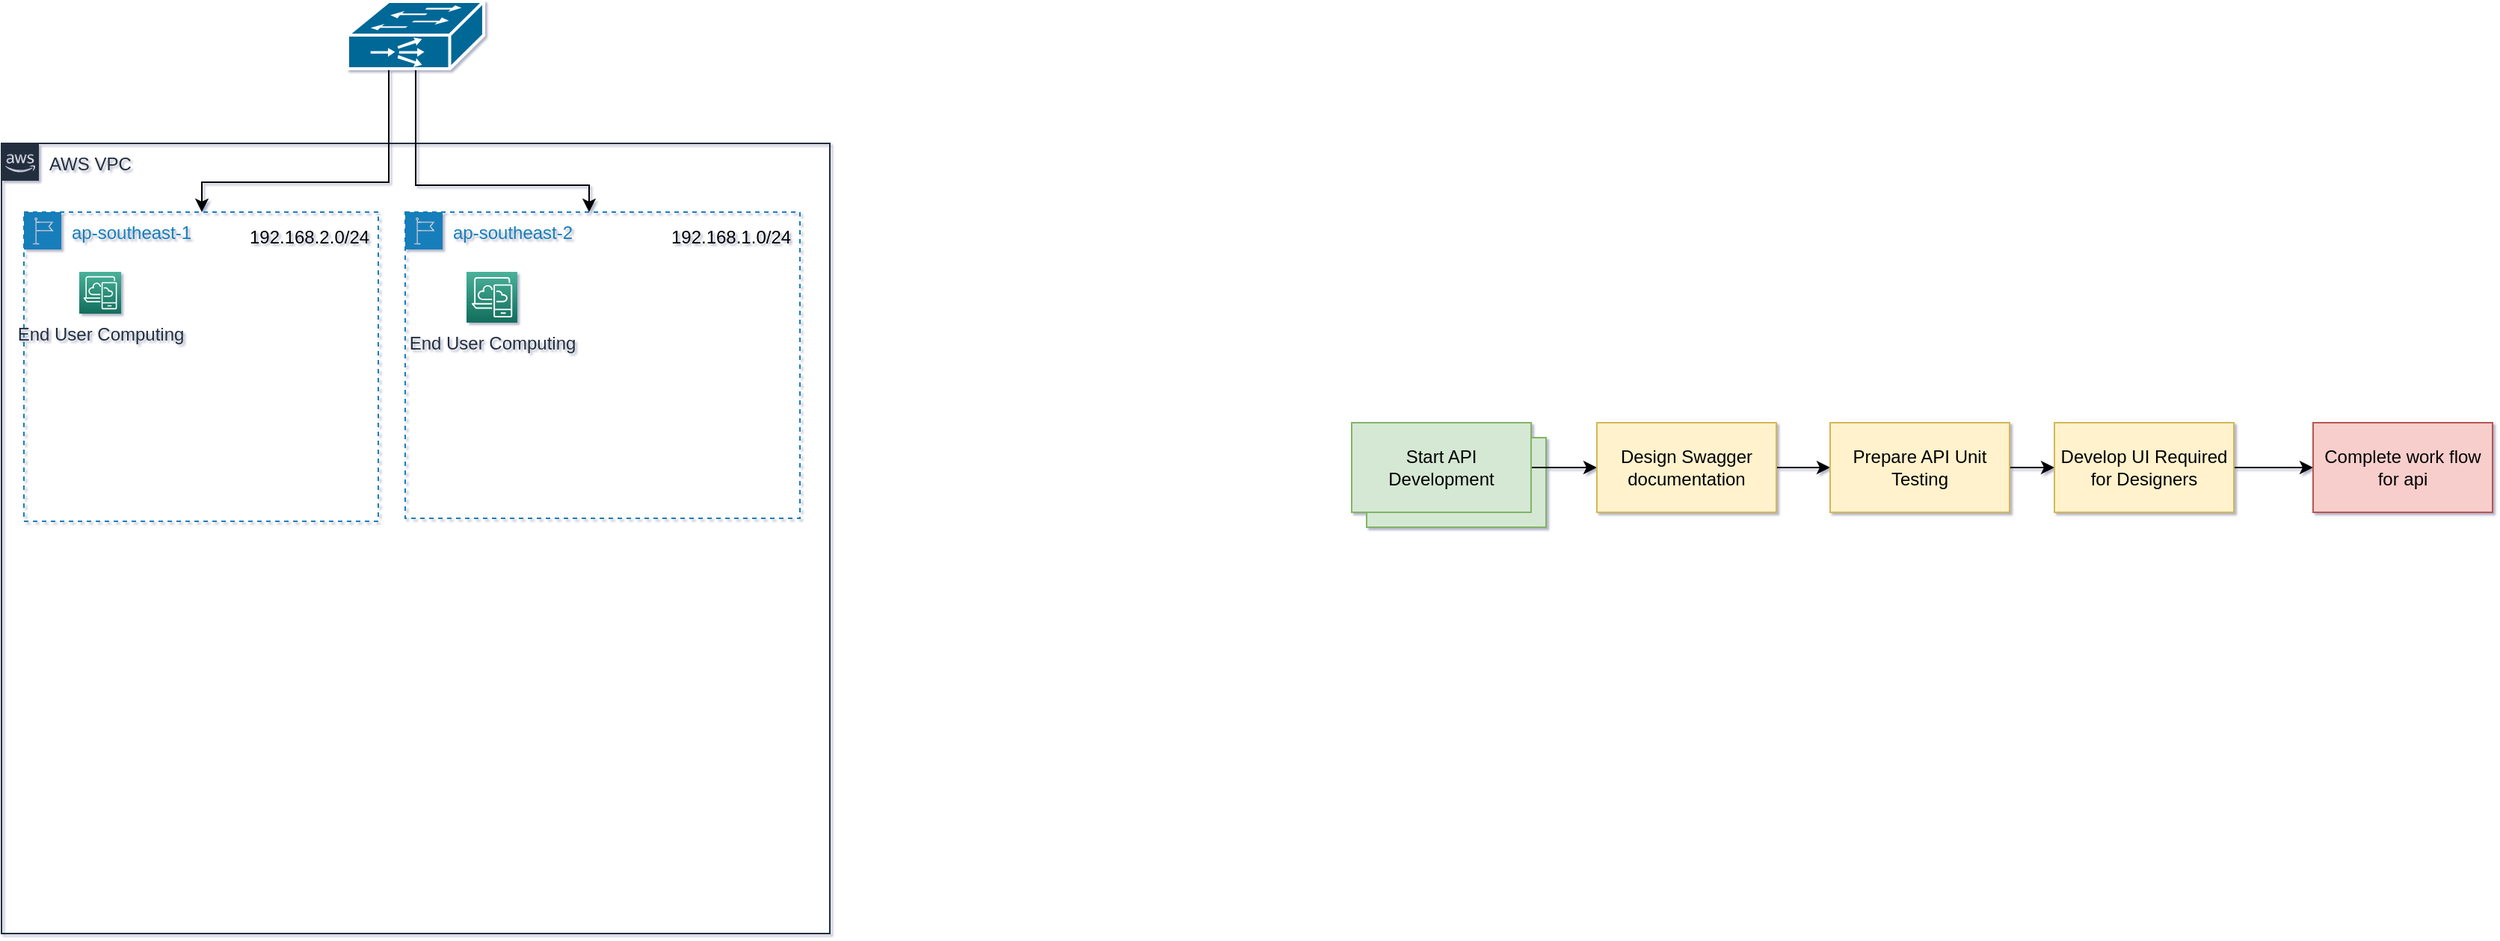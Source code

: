 <mxfile version="14.0.1" type="github">
  <diagram id="pQNeEdPDle5iqBmCIra-" name="Page-1">
    <mxGraphModel dx="2854" dy="860" grid="0" gridSize="10" guides="1" tooltips="1" connect="1" arrows="1" fold="1" page="0" pageScale="1" pageWidth="850" pageHeight="1100" background="#ffffff" math="1" shadow="1">
      <root>
        <mxCell id="0" />
        <mxCell id="1" parent="0" />
        <mxCell id="pg3aJAz9RqnfhDuoy9GE-8" value="" style="rounded=0;whiteSpace=wrap;html=1;fillColor=#d5e8d4;strokeColor=#82b366;" parent="1" vertex="1">
          <mxGeometry x="599" y="397" width="120" height="60" as="geometry" />
        </mxCell>
        <mxCell id="pg3aJAz9RqnfhDuoy9GE-5" style="edgeStyle=orthogonalEdgeStyle;rounded=0;orthogonalLoop=1;jettySize=auto;html=1;entryX=0;entryY=0.5;entryDx=0;entryDy=0;" parent="1" source="pg3aJAz9RqnfhDuoy9GE-1" target="pg3aJAz9RqnfhDuoy9GE-2" edge="1">
          <mxGeometry relative="1" as="geometry">
            <mxPoint x="729" y="417" as="targetPoint" />
          </mxGeometry>
        </mxCell>
        <mxCell id="pg3aJAz9RqnfhDuoy9GE-1" value="Start API Development" style="rounded=0;whiteSpace=wrap;html=1;direction=east;fillColor=#d5e8d4;strokeColor=#82b366;" parent="1" vertex="1">
          <mxGeometry x="589" y="387" width="120" height="60" as="geometry" />
        </mxCell>
        <mxCell id="pg3aJAz9RqnfhDuoy9GE-6" style="edgeStyle=orthogonalEdgeStyle;rounded=0;orthogonalLoop=1;jettySize=auto;html=1;exitX=1;exitY=0.5;exitDx=0;exitDy=0;" parent="1" source="pg3aJAz9RqnfhDuoy9GE-2" target="pg3aJAz9RqnfhDuoy9GE-3" edge="1">
          <mxGeometry relative="1" as="geometry" />
        </mxCell>
        <mxCell id="pg3aJAz9RqnfhDuoy9GE-2" value="Design Swagger documentation" style="rounded=0;whiteSpace=wrap;html=1;fillColor=#fff2cc;strokeColor=#d6b656;" parent="1" vertex="1">
          <mxGeometry x="753" y="387" width="120" height="60" as="geometry" />
        </mxCell>
        <mxCell id="pg3aJAz9RqnfhDuoy9GE-7" style="edgeStyle=orthogonalEdgeStyle;rounded=0;orthogonalLoop=1;jettySize=auto;html=1;exitX=1;exitY=0.5;exitDx=0;exitDy=0;entryX=0;entryY=0.5;entryDx=0;entryDy=0;" parent="1" source="pg3aJAz9RqnfhDuoy9GE-3" target="pg3aJAz9RqnfhDuoy9GE-4" edge="1">
          <mxGeometry relative="1" as="geometry" />
        </mxCell>
        <mxCell id="pg3aJAz9RqnfhDuoy9GE-3" value="Prepare API Unit Testing" style="rounded=0;whiteSpace=wrap;html=1;fillColor=#fff2cc;strokeColor=#d6b656;" parent="1" vertex="1">
          <mxGeometry x="909" y="387" width="120" height="60" as="geometry" />
        </mxCell>
        <mxCell id="pg3aJAz9RqnfhDuoy9GE-10" value="" style="edgeStyle=orthogonalEdgeStyle;rounded=0;orthogonalLoop=1;jettySize=auto;html=1;" parent="1" source="pg3aJAz9RqnfhDuoy9GE-4" target="pg3aJAz9RqnfhDuoy9GE-9" edge="1">
          <mxGeometry relative="1" as="geometry" />
        </mxCell>
        <mxCell id="pg3aJAz9RqnfhDuoy9GE-4" value="Develop UI Required for Designers" style="rounded=0;whiteSpace=wrap;html=1;fillColor=#fff2cc;strokeColor=#d6b656;" parent="1" vertex="1">
          <mxGeometry x="1059" y="387" width="120" height="60" as="geometry" />
        </mxCell>
        <mxCell id="pg3aJAz9RqnfhDuoy9GE-9" value="&lt;div&gt;Complete work flow for api&lt;br&gt;&lt;/div&gt;" style="whiteSpace=wrap;html=1;rounded=0;fillColor=#f8cecc;strokeColor=#b85450;" parent="1" vertex="1">
          <mxGeometry x="1232" y="387" width="120" height="60" as="geometry" />
        </mxCell>
        <mxCell id="jnF6ADT0jNsZyx7ep2ay-4" value="AWS VPC" style="points=[[0,0],[0.25,0],[0.5,0],[0.75,0],[1,0],[1,0.25],[1,0.5],[1,0.75],[1,1],[0.75,1],[0.5,1],[0.25,1],[0,1],[0,0.75],[0,0.5],[0,0.25]];outlineConnect=0;gradientColor=none;html=1;whiteSpace=wrap;fontSize=12;fontStyle=0;shape=mxgraph.aws4.group;grIcon=mxgraph.aws4.group_aws_cloud_alt;strokeColor=#232F3E;fillColor=none;verticalAlign=top;align=left;spacingLeft=30;fontColor=#232F3E;dashed=0;" vertex="1" parent="1">
          <mxGeometry x="-314" y="200" width="554" height="529" as="geometry" />
        </mxCell>
        <mxCell id="jnF6ADT0jNsZyx7ep2ay-6" value="ap-southeast-2" style="points=[[0,0],[0.25,0],[0.5,0],[0.75,0],[1,0],[1,0.25],[1,0.5],[1,0.75],[1,1],[0.75,1],[0.5,1],[0.25,1],[0,1],[0,0.75],[0,0.5],[0,0.25]];outlineConnect=0;gradientColor=none;html=1;whiteSpace=wrap;fontSize=12;fontStyle=0;shape=mxgraph.aws4.group;grIcon=mxgraph.aws4.group_region;strokeColor=#147EBA;fillColor=none;verticalAlign=top;align=left;spacingLeft=30;fontColor=#147EBA;dashed=1;" vertex="1" parent="1">
          <mxGeometry x="-44" y="246" width="264" height="205" as="geometry" />
        </mxCell>
        <mxCell id="jnF6ADT0jNsZyx7ep2ay-7" value="ap-southeast-1" style="points=[[0,0],[0.25,0],[0.5,0],[0.75,0],[1,0],[1,0.25],[1,0.5],[1,0.75],[1,1],[0.75,1],[0.5,1],[0.25,1],[0,1],[0,0.75],[0,0.5],[0,0.25]];outlineConnect=0;gradientColor=none;html=1;whiteSpace=wrap;fontSize=12;fontStyle=0;shape=mxgraph.aws4.group;grIcon=mxgraph.aws4.group_region;strokeColor=#147EBA;fillColor=none;verticalAlign=top;align=left;spacingLeft=30;fontColor=#147EBA;dashed=1;" vertex="1" parent="1">
          <mxGeometry x="-299" y="246" width="237" height="207" as="geometry" />
        </mxCell>
        <mxCell id="jnF6ADT0jNsZyx7ep2ay-8" value="End User Computing" style="outlineConnect=0;fontColor=#232F3E;gradientColor=#4AB29A;gradientDirection=north;fillColor=#116D5B;strokeColor=#ffffff;dashed=0;verticalLabelPosition=bottom;verticalAlign=top;align=center;html=1;fontSize=12;fontStyle=0;aspect=fixed;shape=mxgraph.aws4.resourceIcon;resIcon=mxgraph.aws4.desktop_and_app_streaming;" vertex="1" parent="1">
          <mxGeometry x="-262" y="286" width="28" height="28" as="geometry" />
        </mxCell>
        <mxCell id="jnF6ADT0jNsZyx7ep2ay-10" value="" style="edgeStyle=orthogonalEdgeStyle;rounded=0;orthogonalLoop=1;jettySize=auto;html=1;" edge="1" parent="1" source="jnF6ADT0jNsZyx7ep2ay-9" target="jnF6ADT0jNsZyx7ep2ay-7">
          <mxGeometry relative="1" as="geometry">
            <Array as="points">
              <mxPoint x="-55" y="226" />
              <mxPoint x="-180" y="226" />
            </Array>
          </mxGeometry>
        </mxCell>
        <mxCell id="jnF6ADT0jNsZyx7ep2ay-17" value="" style="edgeStyle=orthogonalEdgeStyle;rounded=0;orthogonalLoop=1;jettySize=auto;html=1;" edge="1" parent="1" source="jnF6ADT0jNsZyx7ep2ay-9" target="jnF6ADT0jNsZyx7ep2ay-6">
          <mxGeometry relative="1" as="geometry">
            <Array as="points">
              <mxPoint x="-37" y="228" />
              <mxPoint x="79" y="228" />
            </Array>
          </mxGeometry>
        </mxCell>
        <mxCell id="jnF6ADT0jNsZyx7ep2ay-9" value="" style="shape=mxgraph.cisco.misc.ios_slb;html=1;pointerEvents=1;dashed=0;fillColor=#036897;strokeColor=#ffffff;strokeWidth=2;verticalLabelPosition=bottom;verticalAlign=top;align=center;outlineConnect=0;" vertex="1" parent="1">
          <mxGeometry x="-82.5" y="105" width="91" height="45" as="geometry" />
        </mxCell>
        <mxCell id="jnF6ADT0jNsZyx7ep2ay-13" value="End User Computing" style="outlineConnect=0;fontColor=#232F3E;gradientColor=#4AB29A;gradientDirection=north;fillColor=#116D5B;strokeColor=#ffffff;dashed=0;verticalLabelPosition=bottom;verticalAlign=top;align=center;html=1;fontSize=12;fontStyle=0;aspect=fixed;shape=mxgraph.aws4.resourceIcon;resIcon=mxgraph.aws4.desktop_and_app_streaming;" vertex="1" parent="1">
          <mxGeometry x="-3" y="286" width="34" height="34" as="geometry" />
        </mxCell>
        <mxCell id="jnF6ADT0jNsZyx7ep2ay-14" value="192.168.1.0/24" style="text;html=1;strokeColor=none;fillColor=none;align=center;verticalAlign=middle;whiteSpace=wrap;rounded=0;" vertex="1" parent="1">
          <mxGeometry x="154" y="253" width="40" height="20" as="geometry" />
        </mxCell>
        <mxCell id="jnF6ADT0jNsZyx7ep2ay-16" value="192.168.2.0/24" style="text;html=1;strokeColor=none;fillColor=none;align=center;verticalAlign=middle;whiteSpace=wrap;rounded=0;" vertex="1" parent="1">
          <mxGeometry x="-128" y="253" width="40" height="20" as="geometry" />
        </mxCell>
      </root>
    </mxGraphModel>
  </diagram>
</mxfile>
